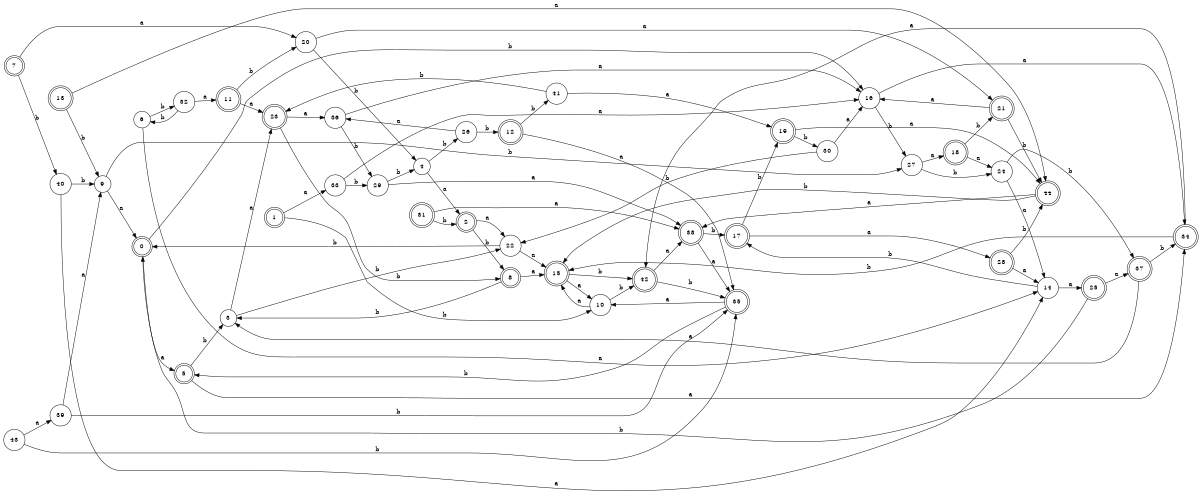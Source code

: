 digraph n36_1 {
__start0 [label="" shape="none"];

rankdir=LR;
size="8,5";

s0 [style="rounded,filled", color="black", fillcolor="white" shape="doublecircle", label="0"];
s1 [style="rounded,filled", color="black", fillcolor="white" shape="doublecircle", label="1"];
s2 [style="rounded,filled", color="black", fillcolor="white" shape="doublecircle", label="2"];
s3 [style="filled", color="black", fillcolor="white" shape="circle", label="3"];
s4 [style="filled", color="black", fillcolor="white" shape="circle", label="4"];
s5 [style="rounded,filled", color="black", fillcolor="white" shape="doublecircle", label="5"];
s6 [style="filled", color="black", fillcolor="white" shape="circle", label="6"];
s7 [style="rounded,filled", color="black", fillcolor="white" shape="doublecircle", label="7"];
s8 [style="rounded,filled", color="black", fillcolor="white" shape="doublecircle", label="8"];
s9 [style="filled", color="black", fillcolor="white" shape="circle", label="9"];
s10 [style="filled", color="black", fillcolor="white" shape="circle", label="10"];
s11 [style="rounded,filled", color="black", fillcolor="white" shape="doublecircle", label="11"];
s12 [style="rounded,filled", color="black", fillcolor="white" shape="doublecircle", label="12"];
s13 [style="rounded,filled", color="black", fillcolor="white" shape="doublecircle", label="13"];
s14 [style="filled", color="black", fillcolor="white" shape="circle", label="14"];
s15 [style="rounded,filled", color="black", fillcolor="white" shape="doublecircle", label="15"];
s16 [style="filled", color="black", fillcolor="white" shape="circle", label="16"];
s17 [style="rounded,filled", color="black", fillcolor="white" shape="doublecircle", label="17"];
s18 [style="rounded,filled", color="black", fillcolor="white" shape="doublecircle", label="18"];
s19 [style="rounded,filled", color="black", fillcolor="white" shape="doublecircle", label="19"];
s20 [style="filled", color="black", fillcolor="white" shape="circle", label="20"];
s21 [style="rounded,filled", color="black", fillcolor="white" shape="doublecircle", label="21"];
s22 [style="filled", color="black", fillcolor="white" shape="circle", label="22"];
s23 [style="rounded,filled", color="black", fillcolor="white" shape="doublecircle", label="23"];
s24 [style="filled", color="black", fillcolor="white" shape="circle", label="24"];
s25 [style="rounded,filled", color="black", fillcolor="white" shape="doublecircle", label="25"];
s26 [style="filled", color="black", fillcolor="white" shape="circle", label="26"];
s27 [style="filled", color="black", fillcolor="white" shape="circle", label="27"];
s28 [style="rounded,filled", color="black", fillcolor="white" shape="doublecircle", label="28"];
s29 [style="filled", color="black", fillcolor="white" shape="circle", label="29"];
s30 [style="filled", color="black", fillcolor="white" shape="circle", label="30"];
s31 [style="rounded,filled", color="black", fillcolor="white" shape="doublecircle", label="31"];
s32 [style="filled", color="black", fillcolor="white" shape="circle", label="32"];
s33 [style="filled", color="black", fillcolor="white" shape="circle", label="33"];
s34 [style="rounded,filled", color="black", fillcolor="white" shape="doublecircle", label="34"];
s35 [style="rounded,filled", color="black", fillcolor="white" shape="doublecircle", label="35"];
s36 [style="filled", color="black", fillcolor="white" shape="circle", label="36"];
s37 [style="rounded,filled", color="black", fillcolor="white" shape="doublecircle", label="37"];
s38 [style="rounded,filled", color="black", fillcolor="white" shape="doublecircle", label="38"];
s39 [style="filled", color="black", fillcolor="white" shape="circle", label="39"];
s40 [style="filled", color="black", fillcolor="white" shape="circle", label="40"];
s41 [style="filled", color="black", fillcolor="white" shape="circle", label="41"];
s42 [style="rounded,filled", color="black", fillcolor="white" shape="doublecircle", label="42"];
s43 [style="filled", color="black", fillcolor="white" shape="circle", label="43"];
s44 [style="rounded,filled", color="black", fillcolor="white" shape="doublecircle", label="44"];
s0 -> s5 [label="a"];
s0 -> s16 [label="b"];
s1 -> s33 [label="a"];
s1 -> s10 [label="b"];
s2 -> s22 [label="a"];
s2 -> s8 [label="b"];
s3 -> s23 [label="a"];
s3 -> s22 [label="b"];
s4 -> s2 [label="a"];
s4 -> s26 [label="b"];
s5 -> s34 [label="a"];
s5 -> s3 [label="b"];
s6 -> s14 [label="a"];
s6 -> s32 [label="b"];
s7 -> s20 [label="a"];
s7 -> s40 [label="b"];
s8 -> s15 [label="a"];
s8 -> s3 [label="b"];
s9 -> s0 [label="a"];
s9 -> s27 [label="b"];
s10 -> s15 [label="a"];
s10 -> s42 [label="b"];
s11 -> s23 [label="a"];
s11 -> s20 [label="b"];
s12 -> s35 [label="a"];
s12 -> s41 [label="b"];
s13 -> s44 [label="a"];
s13 -> s9 [label="b"];
s14 -> s25 [label="a"];
s14 -> s17 [label="b"];
s15 -> s10 [label="a"];
s15 -> s42 [label="b"];
s16 -> s34 [label="a"];
s16 -> s27 [label="b"];
s17 -> s28 [label="a"];
s17 -> s19 [label="b"];
s18 -> s24 [label="a"];
s18 -> s21 [label="b"];
s19 -> s44 [label="a"];
s19 -> s30 [label="b"];
s20 -> s21 [label="a"];
s20 -> s4 [label="b"];
s21 -> s16 [label="a"];
s21 -> s44 [label="b"];
s22 -> s15 [label="a"];
s22 -> s0 [label="b"];
s23 -> s36 [label="a"];
s23 -> s8 [label="b"];
s24 -> s14 [label="a"];
s24 -> s37 [label="b"];
s25 -> s37 [label="a"];
s25 -> s0 [label="b"];
s26 -> s36 [label="a"];
s26 -> s12 [label="b"];
s27 -> s18 [label="a"];
s27 -> s24 [label="b"];
s28 -> s14 [label="a"];
s28 -> s44 [label="b"];
s29 -> s38 [label="a"];
s29 -> s4 [label="b"];
s30 -> s16 [label="a"];
s30 -> s22 [label="b"];
s31 -> s38 [label="a"];
s31 -> s2 [label="b"];
s32 -> s11 [label="a"];
s32 -> s6 [label="b"];
s33 -> s16 [label="a"];
s33 -> s29 [label="b"];
s34 -> s42 [label="a"];
s34 -> s15 [label="b"];
s35 -> s10 [label="a"];
s35 -> s5 [label="b"];
s36 -> s16 [label="a"];
s36 -> s29 [label="b"];
s37 -> s3 [label="a"];
s37 -> s34 [label="b"];
s38 -> s35 [label="a"];
s38 -> s17 [label="b"];
s39 -> s9 [label="a"];
s39 -> s35 [label="b"];
s40 -> s14 [label="a"];
s40 -> s9 [label="b"];
s41 -> s19 [label="a"];
s41 -> s23 [label="b"];
s42 -> s38 [label="a"];
s42 -> s35 [label="b"];
s43 -> s39 [label="a"];
s43 -> s35 [label="b"];
s44 -> s38 [label="a"];
s44 -> s15 [label="b"];

}